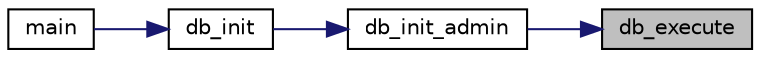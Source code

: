 digraph "db_execute"
{
 // LATEX_PDF_SIZE
  edge [fontname="Helvetica",fontsize="10",labelfontname="Helvetica",labelfontsize="10"];
  node [fontname="Helvetica",fontsize="10",shape=record];
  rankdir="RL";
  Node1 [label="db_execute",height=0.2,width=0.4,color="black", fillcolor="grey75", style="filled", fontcolor="black",tooltip="执行SQL语句"];
  Node1 -> Node2 [dir="back",color="midnightblue",fontsize="10",style="solid",fontname="Helvetica"];
  Node2 [label="db_init_admin",height=0.2,width=0.4,color="black", fillcolor="white", style="filled",URL="$db__init_8c.html#a3150883796c5992495402632eb67af6c",tooltip=" "];
  Node2 -> Node3 [dir="back",color="midnightblue",fontsize="10",style="solid",fontname="Helvetica"];
  Node3 [label="db_init",height=0.2,width=0.4,color="black", fillcolor="white", style="filled",URL="$database_8c.html#a52fdd9fcc6e0644bd418dca950c1f0de",tooltip="初始化数据库"];
  Node3 -> Node4 [dir="back",color="midnightblue",fontsize="10",style="solid",fontname="Helvetica"];
  Node4 [label="main",height=0.2,width=0.4,color="black", fillcolor="white", style="filled",URL="$main_8c.html#ae66f6b31b5ad750f1fe042a706a4e3d4",tooltip=" "];
}
